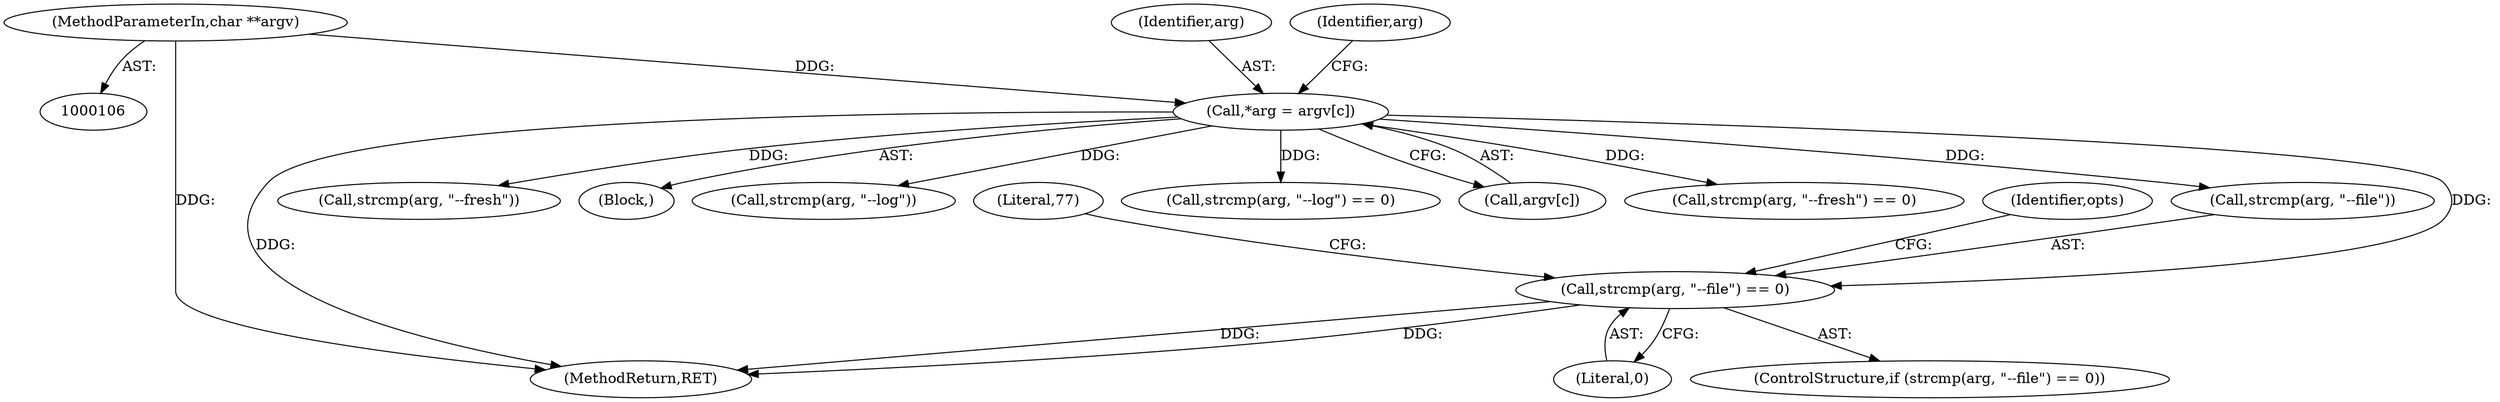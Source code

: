 digraph "0_Android_9d4853418ab2f754c2b63e091c29c5529b8b86ca_29@API" {
"1000186" [label="(Call,strcmp(arg, \"--file\") == 0)"];
"1000152" [label="(Call,*arg = argv[c])"];
"1000108" [label="(MethodParameterIn,char **argv)"];
"1000187" [label="(Call,strcmp(arg, \"--file\"))"];
"1000185" [label="(ControlStructure,if (strcmp(arg, \"--file\") == 0))"];
"1000169" [label="(Call,strcmp(arg, \"--fresh\"))"];
"1000152" [label="(Call,*arg = argv[c])"];
"1000193" [label="(Literal,77)"];
"1000150" [label="(Block,)"];
"1000159" [label="(Call,strcmp(arg, \"--log\"))"];
"1000552" [label="(MethodReturn,RET)"];
"1000190" [label="(Literal,0)"];
"1000108" [label="(MethodParameterIn,char **argv)"];
"1000186" [label="(Call,strcmp(arg, \"--file\") == 0)"];
"1000158" [label="(Call,strcmp(arg, \"--log\") == 0)"];
"1000160" [label="(Identifier,arg)"];
"1000195" [label="(Identifier,opts)"];
"1000153" [label="(Identifier,arg)"];
"1000154" [label="(Call,argv[c])"];
"1000168" [label="(Call,strcmp(arg, \"--fresh\") == 0)"];
"1000186" -> "1000185"  [label="AST: "];
"1000186" -> "1000190"  [label="CFG: "];
"1000187" -> "1000186"  [label="AST: "];
"1000190" -> "1000186"  [label="AST: "];
"1000193" -> "1000186"  [label="CFG: "];
"1000195" -> "1000186"  [label="CFG: "];
"1000186" -> "1000552"  [label="DDG: "];
"1000186" -> "1000552"  [label="DDG: "];
"1000152" -> "1000186"  [label="DDG: "];
"1000152" -> "1000150"  [label="AST: "];
"1000152" -> "1000154"  [label="CFG: "];
"1000153" -> "1000152"  [label="AST: "];
"1000154" -> "1000152"  [label="AST: "];
"1000160" -> "1000152"  [label="CFG: "];
"1000152" -> "1000552"  [label="DDG: "];
"1000108" -> "1000152"  [label="DDG: "];
"1000152" -> "1000158"  [label="DDG: "];
"1000152" -> "1000159"  [label="DDG: "];
"1000152" -> "1000168"  [label="DDG: "];
"1000152" -> "1000169"  [label="DDG: "];
"1000152" -> "1000187"  [label="DDG: "];
"1000108" -> "1000106"  [label="AST: "];
"1000108" -> "1000552"  [label="DDG: "];
}

